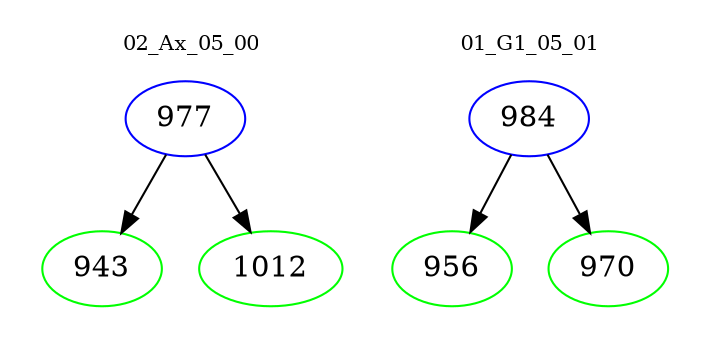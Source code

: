 digraph{
subgraph cluster_0 {
color = white
label = "02_Ax_05_00";
fontsize=10;
T0_977 [label="977", color="blue"]
T0_977 -> T0_943 [color="black"]
T0_943 [label="943", color="green"]
T0_977 -> T0_1012 [color="black"]
T0_1012 [label="1012", color="green"]
}
subgraph cluster_1 {
color = white
label = "01_G1_05_01";
fontsize=10;
T1_984 [label="984", color="blue"]
T1_984 -> T1_956 [color="black"]
T1_956 [label="956", color="green"]
T1_984 -> T1_970 [color="black"]
T1_970 [label="970", color="green"]
}
}
